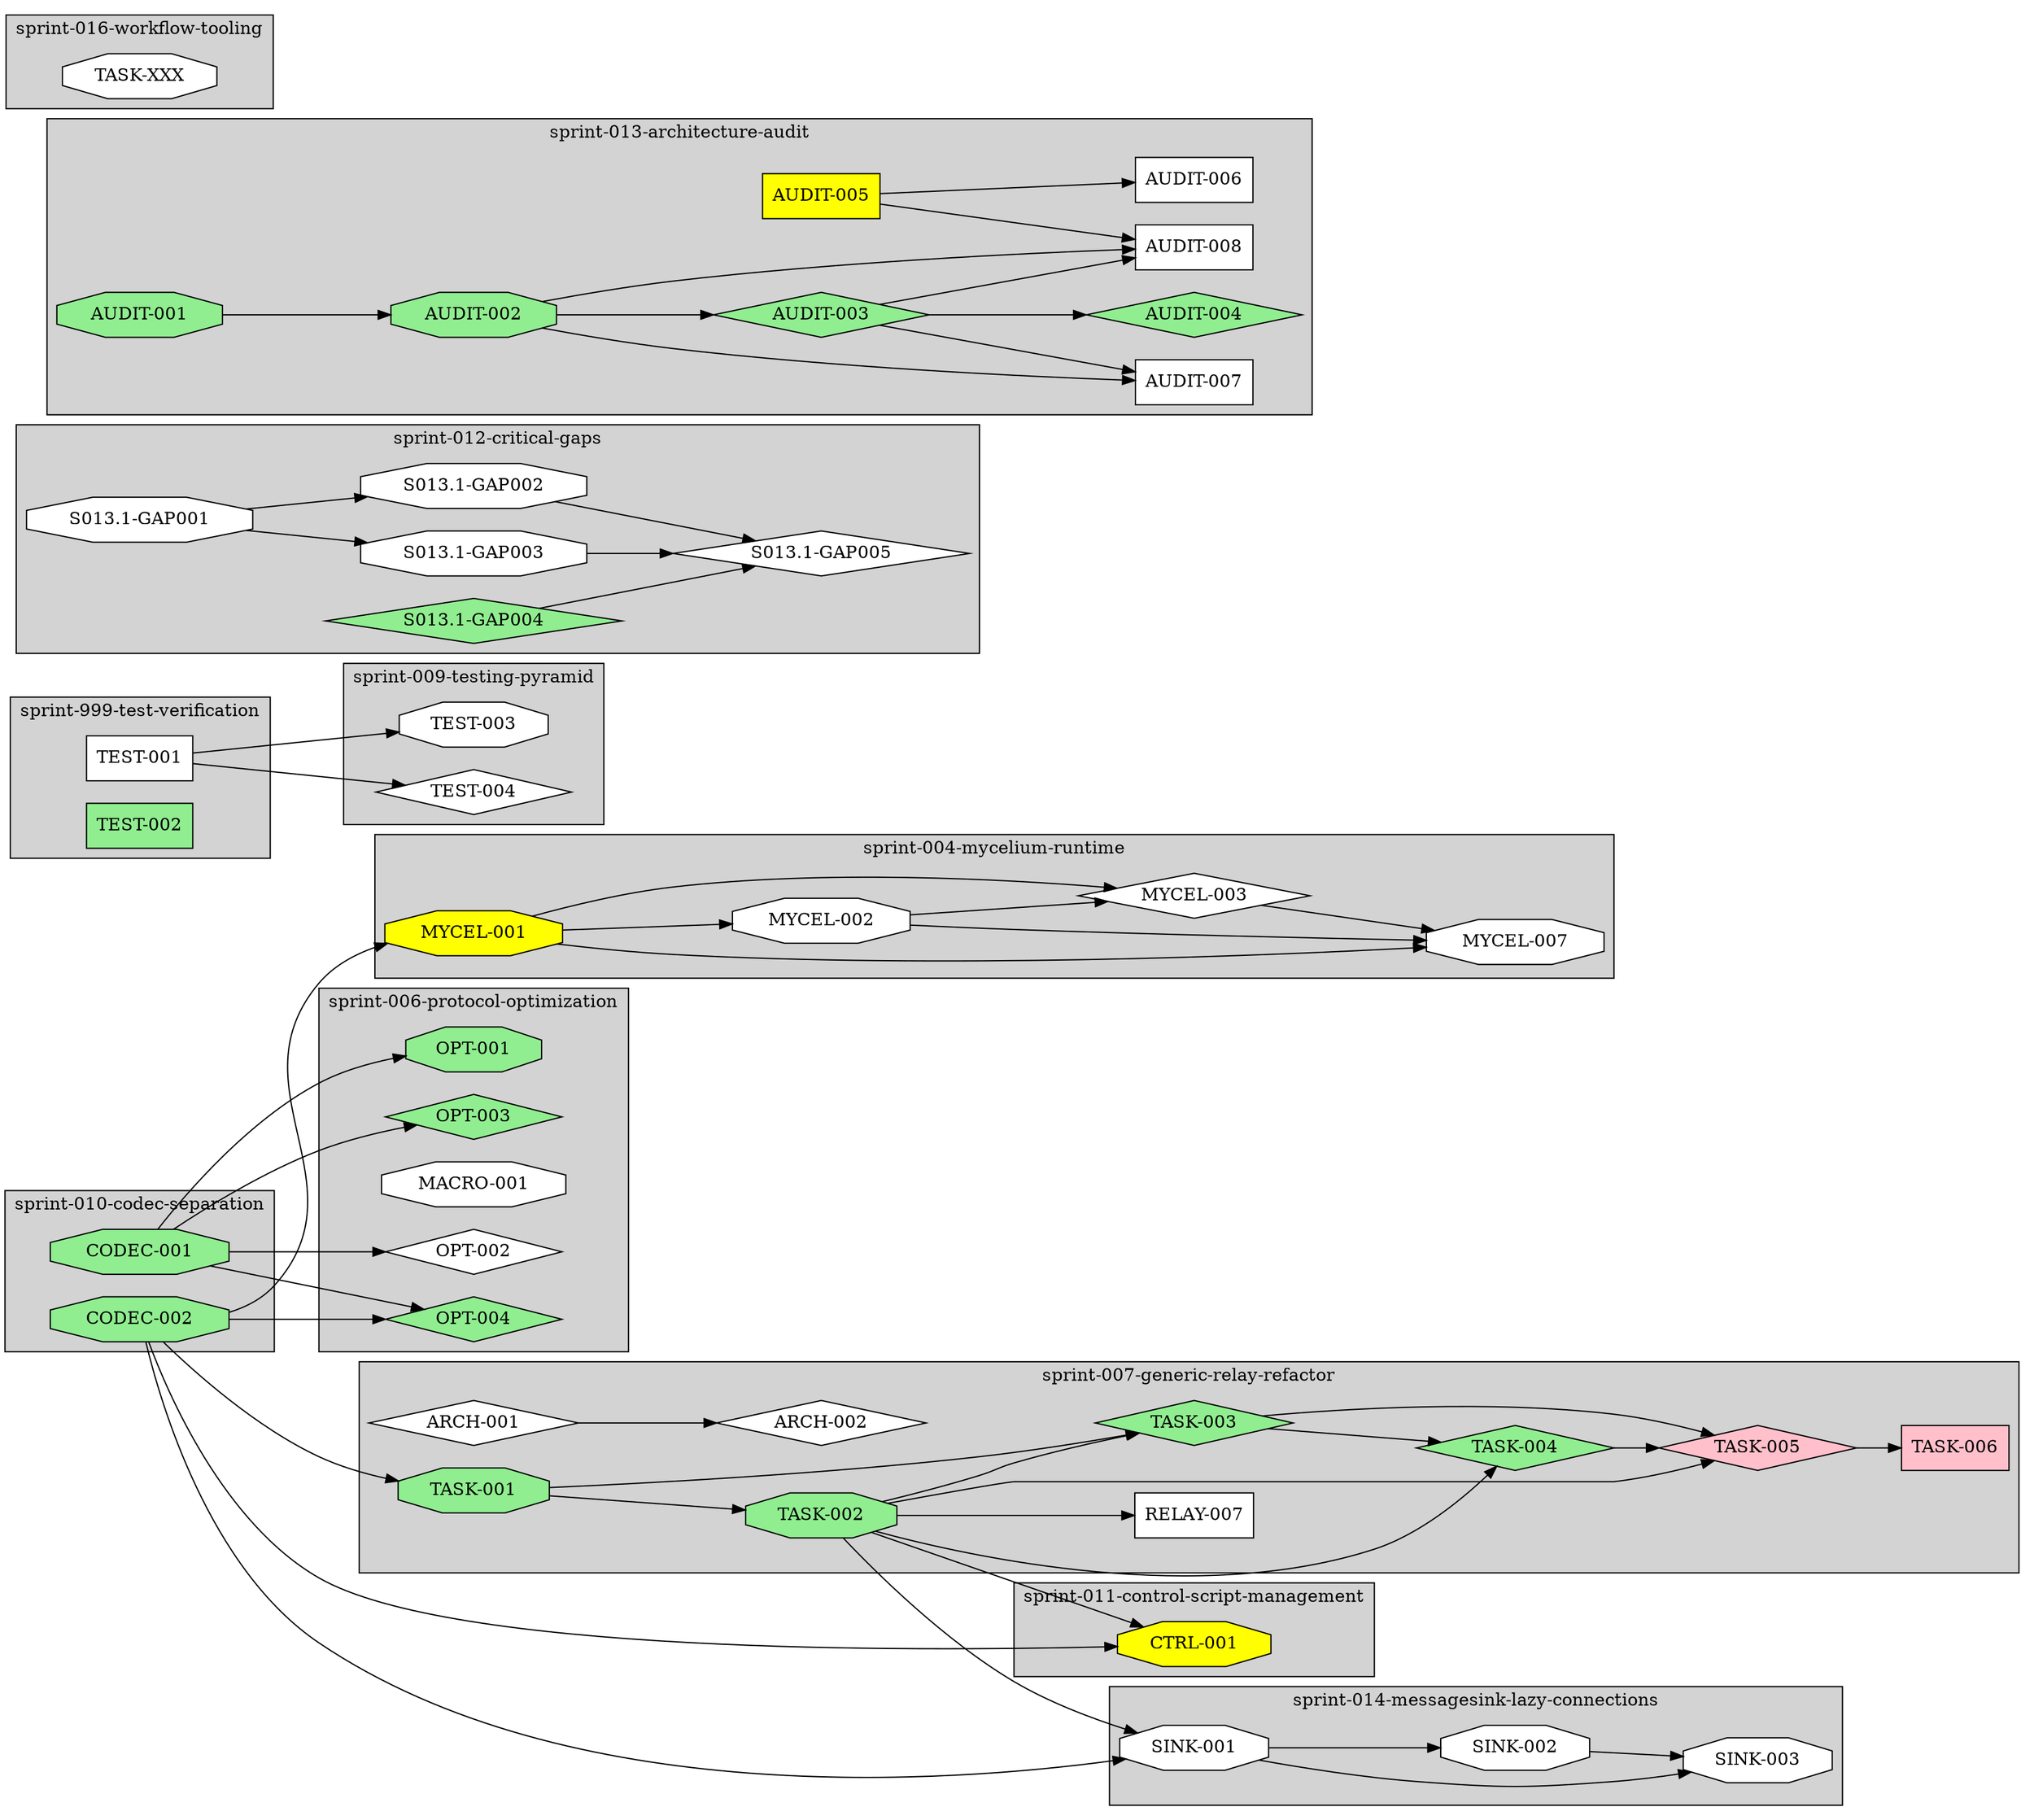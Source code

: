 digraph TaskDependencies {
  rankdir=LR;
  node [shape=box, style=rounded];

  subgraph "cluster_sprint-004-mycelium-runtime" {
    label="sprint-004-mycelium-runtime";
    style=filled;
    fillcolor=lightgrey;
    "MYCEL-001" [fillcolor=yellow, style=filled, shape=octagon];
    "MYCEL-003" [fillcolor=white, style=filled, shape=diamond];
    "MYCEL-007" [fillcolor=white, style=filled, shape=octagon];
    "MYCEL-002" [fillcolor=white, style=filled, shape=octagon];
  }

  subgraph "cluster_sprint-006-protocol-optimization" {
    label="sprint-006-protocol-optimization";
    style=filled;
    fillcolor=lightgrey;
    "OPT-004" [fillcolor=lightgreen, style=filled, shape=diamond];
    "OPT-002" [fillcolor=white, style=filled, shape=diamond];
    "MACRO-001" [fillcolor=white, style=filled, shape=octagon];
    "OPT-001" [fillcolor=lightgreen, style=filled, shape=octagon];
    "OPT-003" [fillcolor=lightgreen, style=filled, shape=diamond];
  }

  subgraph "cluster_sprint-007-generic-relay-refactor" {
    label="sprint-007-generic-relay-refactor";
    style=filled;
    fillcolor=lightgrey;
    "ARCH-001" [fillcolor=white, style=filled, shape=diamond];
    "TASK-005" [fillcolor=pink, style=filled, shape=diamond];
    "TASK-006" [fillcolor=pink, style=filled, shape=box];
    "RELAY-007" [fillcolor=white, style=filled, shape=box];
    "TASK-002" [fillcolor=lightgreen, style=filled, shape=octagon];
    "TASK-003" [fillcolor=lightgreen, style=filled, shape=diamond];
    "ARCH-002" [fillcolor=white, style=filled, shape=diamond];
    "TASK-004" [fillcolor=lightgreen, style=filled, shape=diamond];
    "TASK-001" [fillcolor=lightgreen, style=filled, shape=octagon];
  }

  subgraph "cluster_sprint-009-testing-pyramid" {
    label="sprint-009-testing-pyramid";
    style=filled;
    fillcolor=lightgrey;
    "TEST-003" [fillcolor=white, style=filled, shape=octagon];
    "TEST-004" [fillcolor=white, style=filled, shape=diamond];
  }

  subgraph "cluster_sprint-010-codec-separation" {
    label="sprint-010-codec-separation";
    style=filled;
    fillcolor=lightgrey;
    "CODEC-001" [fillcolor=lightgreen, style=filled, shape=octagon];
    "CODEC-002" [fillcolor=lightgreen, style=filled, shape=octagon];
  }

  subgraph "cluster_sprint-011-control-script-management" {
    label="sprint-011-control-script-management";
    style=filled;
    fillcolor=lightgrey;
    "CTRL-001" [fillcolor=yellow, style=filled, shape=octagon];
  }

  subgraph "cluster_sprint-012-critical-gaps" {
    label="sprint-012-critical-gaps";
    style=filled;
    fillcolor=lightgrey;
    "S013.1-GAP005" [fillcolor=white, style=filled, shape=diamond];
    "S013.1-GAP004" [fillcolor=lightgreen, style=filled, shape=diamond];
    "S013.1-GAP003" [fillcolor=white, style=filled, shape=octagon];
    "S013.1-GAP001" [fillcolor=white, style=filled, shape=octagon];
    "S013.1-GAP002" [fillcolor=white, style=filled, shape=octagon];
  }

  subgraph "cluster_sprint-013-architecture-audit" {
    label="sprint-013-architecture-audit";
    style=filled;
    fillcolor=lightgrey;
    "AUDIT-007" [fillcolor=white, style=filled, shape=box];
    "AUDIT-004" [fillcolor=lightgreen, style=filled, shape=diamond];
    "AUDIT-002" [fillcolor=lightgreen, style=filled, shape=octagon];
    "AUDIT-003" [fillcolor=lightgreen, style=filled, shape=diamond];
    "AUDIT-006" [fillcolor=white, style=filled, shape=box];
    "AUDIT-005" [fillcolor=yellow, style=filled, shape=box];
    "AUDIT-008" [fillcolor=white, style=filled, shape=box];
    "AUDIT-001" [fillcolor=lightgreen, style=filled, shape=octagon];
  }

  subgraph "cluster_sprint-014-messagesink-lazy-connections" {
    label="sprint-014-messagesink-lazy-connections";
    style=filled;
    fillcolor=lightgrey;
    "SINK-003" [fillcolor=white, style=filled, shape=octagon];
    "SINK-001" [fillcolor=white, style=filled, shape=octagon];
    "SINK-002" [fillcolor=white, style=filled, shape=octagon];
  }

  subgraph "cluster_sprint-016-workflow-tooling" {
    label="sprint-016-workflow-tooling";
    style=filled;
    fillcolor=lightgrey;
    "TASK-XXX" [fillcolor=white, style=filled, shape=octagon];
  }

  subgraph "cluster_sprint-999-test-verification" {
    label="sprint-999-test-verification";
    style=filled;
    fillcolor=lightgrey;
    "TEST-001" [fillcolor=white, style=filled, shape=box];
    "TEST-002" [fillcolor=lightgreen, style=filled, shape=box];
  }

  // Dependencies
  "CODEC-002" -> "MYCEL-001";
  "MYCEL-001" -> "MYCEL-003";
  "MYCEL-002" -> "MYCEL-003";
  "MYCEL-001" -> "MYCEL-007";
  "MYCEL-002" -> "MYCEL-007";
  "MYCEL-003" -> "MYCEL-007";
  "MYCEL-001" -> "MYCEL-002";
  "S013.1-GAP002" -> "S013.1-GAP005";
  "S013.1-GAP003" -> "S013.1-GAP005";
  "S013.1-GAP004" -> "S013.1-GAP005";
  "S013.1-GAP001" -> "S013.1-GAP003";
  "S013.1-GAP001" -> "S013.1-GAP002";
  "AUDIT-002" -> "AUDIT-007";
  "AUDIT-003" -> "AUDIT-007";
  "AUDIT-003" -> "AUDIT-004";
  "AUDIT-001" -> "AUDIT-002";
  "AUDIT-002" -> "AUDIT-003";
  "AUDIT-005" -> "AUDIT-006";
  "AUDIT-002" -> "AUDIT-008";
  "AUDIT-003" -> "AUDIT-008";
  "AUDIT-005" -> "AUDIT-008";
  "CODEC-001" -> "OPT-004";
  "CODEC-002" -> "OPT-004";
  "CODEC-001" -> "OPT-002";
  "CODEC-001" -> "OPT-001";
  "CODEC-001" -> "OPT-003";
  "TEST-001" -> "TEST-003";
  "TEST-001" -> "TEST-004";
  "CODEC-002" -> "CTRL-001";
  "TASK-002" -> "CTRL-001";
  "TASK-002" -> "TASK-005";
  "TASK-003" -> "TASK-005";
  "TASK-004" -> "TASK-005";
  "TASK-005" -> "TASK-006";
  "TASK-002" -> "RELAY-007";
  "TASK-001" -> "TASK-002";
  "TASK-001" -> "TASK-003";
  "TASK-002" -> "TASK-003";
  "ARCH-001" -> "ARCH-002";
  "TASK-002" -> "TASK-004";
  "TASK-003" -> "TASK-004";
  "CODEC-002" -> "TASK-001";
  "SINK-001" -> "SINK-003";
  "SINK-002" -> "SINK-003";
  "CODEC-002" -> "SINK-001";
  "TASK-002" -> "SINK-001";
  "SINK-001" -> "SINK-002";
}
